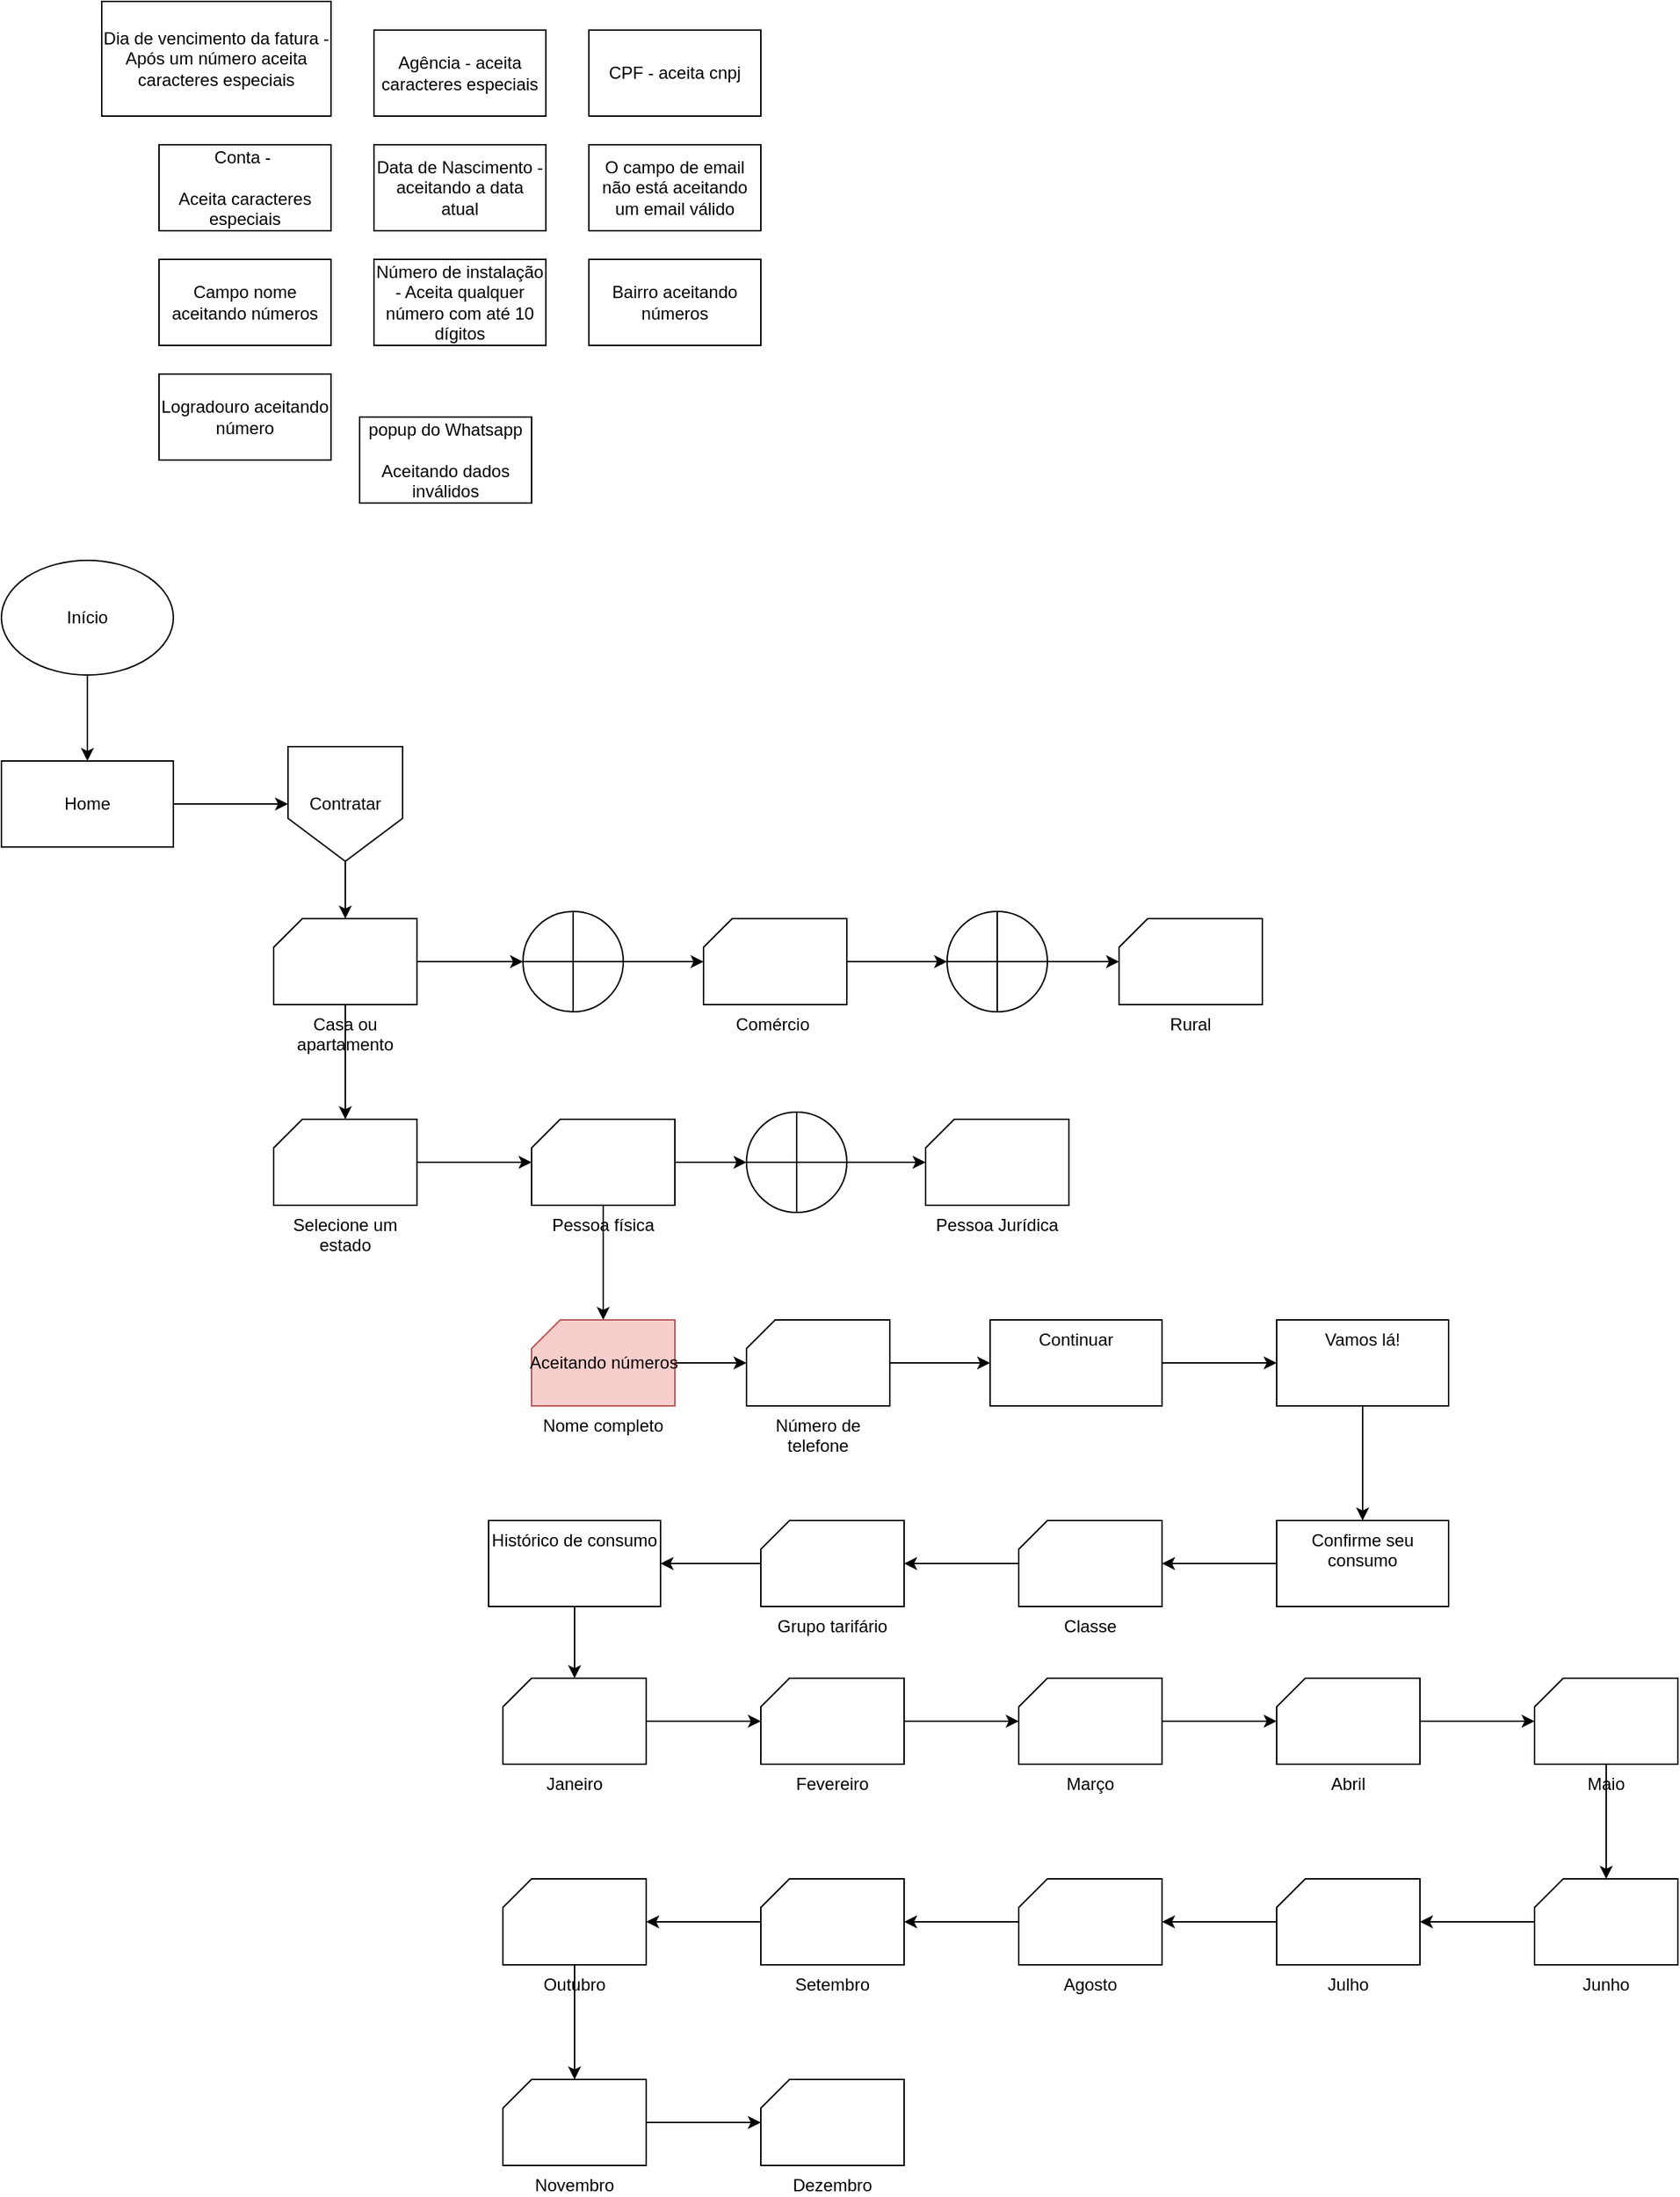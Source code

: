 <mxfile version="21.0.2" type="github">
  <diagram name="Página-1" id="QvSiTJwaeKs1xYG1yuQz">
    <mxGraphModel dx="824" dy="484" grid="1" gridSize="10" guides="1" tooltips="1" connect="1" arrows="1" fold="1" page="1" pageScale="1" pageWidth="827" pageHeight="1169" math="0" shadow="0">
      <root>
        <mxCell id="0" />
        <mxCell id="1" parent="0" />
        <mxCell id="a3pwXa6y-IH8qgYmV6d7-1" value="Dia de vencimento da fatura -&lt;br&gt;Após um número aceita&lt;br&gt;caracteres especiais" style="rounded=0;whiteSpace=wrap;html=1;" vertex="1" parent="1">
          <mxGeometry x="120" y="90" width="160" height="80" as="geometry" />
        </mxCell>
        <mxCell id="a3pwXa6y-IH8qgYmV6d7-2" value="Agência - aceita caracteres especiais" style="whiteSpace=wrap;html=1;" vertex="1" parent="1">
          <mxGeometry x="310" y="110" width="120" height="60" as="geometry" />
        </mxCell>
        <mxCell id="a3pwXa6y-IH8qgYmV6d7-4" value="Conta -&amp;nbsp;&lt;br&gt;&lt;br&gt;Aceita caracteres especiais" style="whiteSpace=wrap;html=1;" vertex="1" parent="1">
          <mxGeometry x="160" y="190" width="120" height="60" as="geometry" />
        </mxCell>
        <mxCell id="a3pwXa6y-IH8qgYmV6d7-5" value="Data de Nascimento - aceitando a data atual" style="whiteSpace=wrap;html=1;" vertex="1" parent="1">
          <mxGeometry x="310" y="190" width="120" height="60" as="geometry" />
        </mxCell>
        <mxCell id="a3pwXa6y-IH8qgYmV6d7-6" value="CPF - aceita cnpj&lt;br&gt;" style="rounded=0;whiteSpace=wrap;html=1;" vertex="1" parent="1">
          <mxGeometry x="460" y="110" width="120" height="60" as="geometry" />
        </mxCell>
        <mxCell id="a3pwXa6y-IH8qgYmV6d7-7" value="O campo de email não está aceitando um email válido" style="rounded=0;whiteSpace=wrap;html=1;" vertex="1" parent="1">
          <mxGeometry x="460" y="190" width="120" height="60" as="geometry" />
        </mxCell>
        <mxCell id="a3pwXa6y-IH8qgYmV6d7-8" value="Campo nome aceitando números" style="whiteSpace=wrap;html=1;" vertex="1" parent="1">
          <mxGeometry x="160" y="270" width="120" height="60" as="geometry" />
        </mxCell>
        <mxCell id="a3pwXa6y-IH8qgYmV6d7-9" value="Número de instalação - Aceita qualquer número com até 10 dígitos" style="whiteSpace=wrap;html=1;" vertex="1" parent="1">
          <mxGeometry x="310" y="270" width="120" height="60" as="geometry" />
        </mxCell>
        <mxCell id="a3pwXa6y-IH8qgYmV6d7-11" value="Bairro aceitando números" style="whiteSpace=wrap;html=1;" vertex="1" parent="1">
          <mxGeometry x="460" y="270" width="120" height="60" as="geometry" />
        </mxCell>
        <mxCell id="a3pwXa6y-IH8qgYmV6d7-12" value="Logradouro aceitando número" style="whiteSpace=wrap;html=1;" vertex="1" parent="1">
          <mxGeometry x="160" y="350" width="120" height="60" as="geometry" />
        </mxCell>
        <mxCell id="a3pwXa6y-IH8qgYmV6d7-14" value="popup do Whatsapp&lt;br&gt;&lt;br&gt;Aceitando dados inválidos" style="whiteSpace=wrap;html=1;" vertex="1" parent="1">
          <mxGeometry x="300" y="380" width="120" height="60" as="geometry" />
        </mxCell>
        <mxCell id="a3pwXa6y-IH8qgYmV6d7-18" value="" style="edgeStyle=orthogonalEdgeStyle;rounded=0;orthogonalLoop=1;jettySize=auto;html=1;" edge="1" parent="1" source="a3pwXa6y-IH8qgYmV6d7-16" target="a3pwXa6y-IH8qgYmV6d7-17">
          <mxGeometry relative="1" as="geometry" />
        </mxCell>
        <mxCell id="a3pwXa6y-IH8qgYmV6d7-16" value="Início" style="ellipse;whiteSpace=wrap;html=1;" vertex="1" parent="1">
          <mxGeometry x="50" y="480" width="120" height="80" as="geometry" />
        </mxCell>
        <mxCell id="a3pwXa6y-IH8qgYmV6d7-20" value="" style="edgeStyle=orthogonalEdgeStyle;rounded=0;orthogonalLoop=1;jettySize=auto;html=1;" edge="1" parent="1" source="a3pwXa6y-IH8qgYmV6d7-17" target="a3pwXa6y-IH8qgYmV6d7-19">
          <mxGeometry relative="1" as="geometry" />
        </mxCell>
        <mxCell id="a3pwXa6y-IH8qgYmV6d7-17" value="Home" style="whiteSpace=wrap;html=1;" vertex="1" parent="1">
          <mxGeometry x="50" y="620" width="120" height="60" as="geometry" />
        </mxCell>
        <mxCell id="a3pwXa6y-IH8qgYmV6d7-23" value="" style="edgeStyle=orthogonalEdgeStyle;rounded=0;orthogonalLoop=1;jettySize=auto;html=1;" edge="1" parent="1" source="a3pwXa6y-IH8qgYmV6d7-19" target="a3pwXa6y-IH8qgYmV6d7-22">
          <mxGeometry relative="1" as="geometry" />
        </mxCell>
        <mxCell id="a3pwXa6y-IH8qgYmV6d7-19" value="Contratar" style="shape=offPageConnector;whiteSpace=wrap;html=1;" vertex="1" parent="1">
          <mxGeometry x="250" y="610" width="80" height="80" as="geometry" />
        </mxCell>
        <mxCell id="a3pwXa6y-IH8qgYmV6d7-25" value="" style="edgeStyle=orthogonalEdgeStyle;rounded=0;orthogonalLoop=1;jettySize=auto;html=1;" edge="1" parent="1" source="a3pwXa6y-IH8qgYmV6d7-22" target="a3pwXa6y-IH8qgYmV6d7-24">
          <mxGeometry relative="1" as="geometry" />
        </mxCell>
        <mxCell id="a3pwXa6y-IH8qgYmV6d7-35" value="" style="edgeStyle=orthogonalEdgeStyle;rounded=0;orthogonalLoop=1;jettySize=auto;html=1;" edge="1" parent="1" source="a3pwXa6y-IH8qgYmV6d7-22" target="a3pwXa6y-IH8qgYmV6d7-34">
          <mxGeometry relative="1" as="geometry" />
        </mxCell>
        <mxCell id="a3pwXa6y-IH8qgYmV6d7-22" value="Casa ou apartamento" style="verticalLabelPosition=bottom;verticalAlign=top;html=1;shape=card;whiteSpace=wrap;size=20;arcSize=12;" vertex="1" parent="1">
          <mxGeometry x="240" y="730" width="100" height="60" as="geometry" />
        </mxCell>
        <mxCell id="a3pwXa6y-IH8qgYmV6d7-27" value="" style="edgeStyle=orthogonalEdgeStyle;rounded=0;orthogonalLoop=1;jettySize=auto;html=1;" edge="1" parent="1" source="a3pwXa6y-IH8qgYmV6d7-24" target="a3pwXa6y-IH8qgYmV6d7-26">
          <mxGeometry relative="1" as="geometry" />
        </mxCell>
        <mxCell id="a3pwXa6y-IH8qgYmV6d7-24" value="" style="verticalLabelPosition=bottom;verticalAlign=top;html=1;shape=mxgraph.flowchart.summing_function;" vertex="1" parent="1">
          <mxGeometry x="414" y="725" width="70" height="70" as="geometry" />
        </mxCell>
        <mxCell id="a3pwXa6y-IH8qgYmV6d7-32" value="" style="edgeStyle=orthogonalEdgeStyle;rounded=0;orthogonalLoop=1;jettySize=auto;html=1;" edge="1" parent="1" source="a3pwXa6y-IH8qgYmV6d7-26" target="a3pwXa6y-IH8qgYmV6d7-30">
          <mxGeometry relative="1" as="geometry" />
        </mxCell>
        <mxCell id="a3pwXa6y-IH8qgYmV6d7-26" value="Comércio&lt;span style=&quot;white-space: pre;&quot;&gt;	&lt;/span&gt;" style="verticalLabelPosition=bottom;verticalAlign=top;html=1;shape=card;whiteSpace=wrap;size=20;arcSize=12;" vertex="1" parent="1">
          <mxGeometry x="540" y="730" width="100" height="60" as="geometry" />
        </mxCell>
        <mxCell id="a3pwXa6y-IH8qgYmV6d7-28" value="Rural" style="verticalLabelPosition=bottom;verticalAlign=top;html=1;shape=card;whiteSpace=wrap;size=20;arcSize=12;" vertex="1" parent="1">
          <mxGeometry x="830" y="730" width="100" height="60" as="geometry" />
        </mxCell>
        <mxCell id="a3pwXa6y-IH8qgYmV6d7-33" value="" style="edgeStyle=orthogonalEdgeStyle;rounded=0;orthogonalLoop=1;jettySize=auto;html=1;" edge="1" parent="1" source="a3pwXa6y-IH8qgYmV6d7-30" target="a3pwXa6y-IH8qgYmV6d7-28">
          <mxGeometry relative="1" as="geometry" />
        </mxCell>
        <mxCell id="a3pwXa6y-IH8qgYmV6d7-30" value="" style="verticalLabelPosition=bottom;verticalAlign=top;html=1;shape=mxgraph.flowchart.summing_function;" vertex="1" parent="1">
          <mxGeometry x="710" y="725" width="70" height="70" as="geometry" />
        </mxCell>
        <mxCell id="a3pwXa6y-IH8qgYmV6d7-37" value="" style="edgeStyle=orthogonalEdgeStyle;rounded=0;orthogonalLoop=1;jettySize=auto;html=1;" edge="1" parent="1" source="a3pwXa6y-IH8qgYmV6d7-34" target="a3pwXa6y-IH8qgYmV6d7-36">
          <mxGeometry relative="1" as="geometry" />
        </mxCell>
        <mxCell id="a3pwXa6y-IH8qgYmV6d7-34" value="Selecione um estado" style="verticalLabelPosition=bottom;verticalAlign=top;html=1;shape=card;whiteSpace=wrap;size=20;arcSize=12;" vertex="1" parent="1">
          <mxGeometry x="240" y="870" width="100" height="60" as="geometry" />
        </mxCell>
        <mxCell id="a3pwXa6y-IH8qgYmV6d7-39" value="" style="edgeStyle=orthogonalEdgeStyle;rounded=0;orthogonalLoop=1;jettySize=auto;html=1;" edge="1" parent="1" source="a3pwXa6y-IH8qgYmV6d7-36" target="a3pwXa6y-IH8qgYmV6d7-38">
          <mxGeometry relative="1" as="geometry" />
        </mxCell>
        <mxCell id="a3pwXa6y-IH8qgYmV6d7-43" value="" style="edgeStyle=orthogonalEdgeStyle;rounded=0;orthogonalLoop=1;jettySize=auto;html=1;" edge="1" parent="1" source="a3pwXa6y-IH8qgYmV6d7-36" target="a3pwXa6y-IH8qgYmV6d7-42">
          <mxGeometry relative="1" as="geometry" />
        </mxCell>
        <mxCell id="a3pwXa6y-IH8qgYmV6d7-36" value="Pessoa física" style="verticalLabelPosition=bottom;verticalAlign=top;html=1;shape=card;whiteSpace=wrap;size=20;arcSize=12;" vertex="1" parent="1">
          <mxGeometry x="420" y="870" width="100" height="60" as="geometry" />
        </mxCell>
        <mxCell id="a3pwXa6y-IH8qgYmV6d7-41" value="" style="edgeStyle=orthogonalEdgeStyle;rounded=0;orthogonalLoop=1;jettySize=auto;html=1;" edge="1" parent="1" source="a3pwXa6y-IH8qgYmV6d7-38" target="a3pwXa6y-IH8qgYmV6d7-40">
          <mxGeometry relative="1" as="geometry" />
        </mxCell>
        <mxCell id="a3pwXa6y-IH8qgYmV6d7-38" value="" style="verticalLabelPosition=bottom;verticalAlign=top;html=1;shape=mxgraph.flowchart.summing_function;" vertex="1" parent="1">
          <mxGeometry x="570" y="865" width="70" height="70" as="geometry" />
        </mxCell>
        <mxCell id="a3pwXa6y-IH8qgYmV6d7-40" value="Pessoa Jurídica" style="verticalLabelPosition=bottom;verticalAlign=top;html=1;shape=card;whiteSpace=wrap;size=20;arcSize=12;" vertex="1" parent="1">
          <mxGeometry x="695" y="870" width="100" height="60" as="geometry" />
        </mxCell>
        <mxCell id="a3pwXa6y-IH8qgYmV6d7-47" value="" style="edgeStyle=orthogonalEdgeStyle;rounded=0;orthogonalLoop=1;jettySize=auto;html=1;" edge="1" parent="1" source="a3pwXa6y-IH8qgYmV6d7-42" target="a3pwXa6y-IH8qgYmV6d7-45">
          <mxGeometry relative="1" as="geometry" />
        </mxCell>
        <mxCell id="a3pwXa6y-IH8qgYmV6d7-42" value="Nome completo" style="verticalLabelPosition=bottom;verticalAlign=top;html=1;shape=card;whiteSpace=wrap;size=20;arcSize=12;fillColor=#f8cecc;strokeColor=#b85450;" vertex="1" parent="1">
          <mxGeometry x="420" y="1010" width="100" height="60" as="geometry" />
        </mxCell>
        <mxCell id="a3pwXa6y-IH8qgYmV6d7-44" value="Aceitando números" style="text;html=1;align=center;verticalAlign=middle;resizable=0;points=[];autosize=1;strokeColor=none;fillColor=none;" vertex="1" parent="1">
          <mxGeometry x="405" y="1025" width="130" height="30" as="geometry" />
        </mxCell>
        <mxCell id="a3pwXa6y-IH8qgYmV6d7-50" value="" style="edgeStyle=orthogonalEdgeStyle;rounded=0;orthogonalLoop=1;jettySize=auto;html=1;" edge="1" parent="1" source="a3pwXa6y-IH8qgYmV6d7-45" target="a3pwXa6y-IH8qgYmV6d7-49">
          <mxGeometry relative="1" as="geometry" />
        </mxCell>
        <mxCell id="a3pwXa6y-IH8qgYmV6d7-45" value="Número de telefone" style="verticalLabelPosition=bottom;verticalAlign=top;html=1;shape=card;whiteSpace=wrap;size=20;arcSize=12;" vertex="1" parent="1">
          <mxGeometry x="570" y="1010" width="100" height="60" as="geometry" />
        </mxCell>
        <mxCell id="a3pwXa6y-IH8qgYmV6d7-52" value="" style="edgeStyle=orthogonalEdgeStyle;rounded=0;orthogonalLoop=1;jettySize=auto;html=1;" edge="1" parent="1" source="a3pwXa6y-IH8qgYmV6d7-49" target="a3pwXa6y-IH8qgYmV6d7-51">
          <mxGeometry relative="1" as="geometry" />
        </mxCell>
        <mxCell id="a3pwXa6y-IH8qgYmV6d7-49" value="Continuar" style="whiteSpace=wrap;html=1;verticalAlign=top;arcSize=12;" vertex="1" parent="1">
          <mxGeometry x="740" y="1010" width="120" height="60" as="geometry" />
        </mxCell>
        <mxCell id="a3pwXa6y-IH8qgYmV6d7-56" value="" style="edgeStyle=orthogonalEdgeStyle;rounded=0;orthogonalLoop=1;jettySize=auto;html=1;" edge="1" parent="1" source="a3pwXa6y-IH8qgYmV6d7-51" target="a3pwXa6y-IH8qgYmV6d7-55">
          <mxGeometry relative="1" as="geometry" />
        </mxCell>
        <mxCell id="a3pwXa6y-IH8qgYmV6d7-51" value="Vamos lá!" style="whiteSpace=wrap;html=1;verticalAlign=top;arcSize=12;" vertex="1" parent="1">
          <mxGeometry x="940" y="1010" width="120" height="60" as="geometry" />
        </mxCell>
        <mxCell id="a3pwXa6y-IH8qgYmV6d7-58" value="" style="edgeStyle=orthogonalEdgeStyle;rounded=0;orthogonalLoop=1;jettySize=auto;html=1;" edge="1" parent="1" source="a3pwXa6y-IH8qgYmV6d7-55" target="a3pwXa6y-IH8qgYmV6d7-57">
          <mxGeometry relative="1" as="geometry" />
        </mxCell>
        <mxCell id="a3pwXa6y-IH8qgYmV6d7-55" value="Confirme seu consumo" style="whiteSpace=wrap;html=1;verticalAlign=top;arcSize=12;" vertex="1" parent="1">
          <mxGeometry x="940" y="1150" width="120" height="60" as="geometry" />
        </mxCell>
        <mxCell id="a3pwXa6y-IH8qgYmV6d7-60" value="" style="edgeStyle=orthogonalEdgeStyle;rounded=0;orthogonalLoop=1;jettySize=auto;html=1;" edge="1" parent="1" source="a3pwXa6y-IH8qgYmV6d7-57" target="a3pwXa6y-IH8qgYmV6d7-59">
          <mxGeometry relative="1" as="geometry" />
        </mxCell>
        <mxCell id="a3pwXa6y-IH8qgYmV6d7-57" value="Classe" style="verticalLabelPosition=bottom;verticalAlign=top;html=1;shape=card;whiteSpace=wrap;size=20;arcSize=12;" vertex="1" parent="1">
          <mxGeometry x="760" y="1150" width="100" height="60" as="geometry" />
        </mxCell>
        <mxCell id="a3pwXa6y-IH8qgYmV6d7-63" value="" style="edgeStyle=orthogonalEdgeStyle;rounded=0;orthogonalLoop=1;jettySize=auto;html=1;" edge="1" parent="1" source="a3pwXa6y-IH8qgYmV6d7-59" target="a3pwXa6y-IH8qgYmV6d7-62">
          <mxGeometry relative="1" as="geometry" />
        </mxCell>
        <mxCell id="a3pwXa6y-IH8qgYmV6d7-59" value="Grupo tarifário" style="verticalLabelPosition=bottom;verticalAlign=top;html=1;shape=card;whiteSpace=wrap;size=20;arcSize=12;" vertex="1" parent="1">
          <mxGeometry x="580" y="1150" width="100" height="60" as="geometry" />
        </mxCell>
        <mxCell id="a3pwXa6y-IH8qgYmV6d7-65" value="" style="edgeStyle=orthogonalEdgeStyle;rounded=0;orthogonalLoop=1;jettySize=auto;html=1;" edge="1" parent="1" source="a3pwXa6y-IH8qgYmV6d7-62" target="a3pwXa6y-IH8qgYmV6d7-64">
          <mxGeometry relative="1" as="geometry" />
        </mxCell>
        <mxCell id="a3pwXa6y-IH8qgYmV6d7-62" value="Histórico de consumo" style="whiteSpace=wrap;html=1;verticalAlign=top;arcSize=12;" vertex="1" parent="1">
          <mxGeometry x="390" y="1150" width="120" height="60" as="geometry" />
        </mxCell>
        <mxCell id="a3pwXa6y-IH8qgYmV6d7-67" value="" style="edgeStyle=orthogonalEdgeStyle;rounded=0;orthogonalLoop=1;jettySize=auto;html=1;" edge="1" parent="1" source="a3pwXa6y-IH8qgYmV6d7-64" target="a3pwXa6y-IH8qgYmV6d7-66">
          <mxGeometry relative="1" as="geometry" />
        </mxCell>
        <mxCell id="a3pwXa6y-IH8qgYmV6d7-64" value="Janeiro" style="verticalLabelPosition=bottom;verticalAlign=top;html=1;shape=card;whiteSpace=wrap;size=20;arcSize=12;" vertex="1" parent="1">
          <mxGeometry x="400" y="1260" width="100" height="60" as="geometry" />
        </mxCell>
        <mxCell id="a3pwXa6y-IH8qgYmV6d7-69" value="" style="edgeStyle=orthogonalEdgeStyle;rounded=0;orthogonalLoop=1;jettySize=auto;html=1;" edge="1" parent="1" source="a3pwXa6y-IH8qgYmV6d7-66" target="a3pwXa6y-IH8qgYmV6d7-68">
          <mxGeometry relative="1" as="geometry" />
        </mxCell>
        <mxCell id="a3pwXa6y-IH8qgYmV6d7-66" value="Fevereiro" style="verticalLabelPosition=bottom;verticalAlign=top;html=1;shape=card;whiteSpace=wrap;size=20;arcSize=12;" vertex="1" parent="1">
          <mxGeometry x="580" y="1260" width="100" height="60" as="geometry" />
        </mxCell>
        <mxCell id="a3pwXa6y-IH8qgYmV6d7-71" value="" style="edgeStyle=orthogonalEdgeStyle;rounded=0;orthogonalLoop=1;jettySize=auto;html=1;" edge="1" parent="1" source="a3pwXa6y-IH8qgYmV6d7-68" target="a3pwXa6y-IH8qgYmV6d7-70">
          <mxGeometry relative="1" as="geometry" />
        </mxCell>
        <mxCell id="a3pwXa6y-IH8qgYmV6d7-68" value="Março" style="verticalLabelPosition=bottom;verticalAlign=top;html=1;shape=card;whiteSpace=wrap;size=20;arcSize=12;" vertex="1" parent="1">
          <mxGeometry x="760" y="1260" width="100" height="60" as="geometry" />
        </mxCell>
        <mxCell id="a3pwXa6y-IH8qgYmV6d7-73" value="" style="edgeStyle=orthogonalEdgeStyle;rounded=0;orthogonalLoop=1;jettySize=auto;html=1;" edge="1" parent="1" source="a3pwXa6y-IH8qgYmV6d7-70" target="a3pwXa6y-IH8qgYmV6d7-72">
          <mxGeometry relative="1" as="geometry" />
        </mxCell>
        <mxCell id="a3pwXa6y-IH8qgYmV6d7-70" value="Abril" style="verticalLabelPosition=bottom;verticalAlign=top;html=1;shape=card;whiteSpace=wrap;size=20;arcSize=12;" vertex="1" parent="1">
          <mxGeometry x="940" y="1260" width="100" height="60" as="geometry" />
        </mxCell>
        <mxCell id="a3pwXa6y-IH8qgYmV6d7-75" value="" style="edgeStyle=orthogonalEdgeStyle;rounded=0;orthogonalLoop=1;jettySize=auto;html=1;" edge="1" parent="1" source="a3pwXa6y-IH8qgYmV6d7-72" target="a3pwXa6y-IH8qgYmV6d7-74">
          <mxGeometry relative="1" as="geometry" />
        </mxCell>
        <mxCell id="a3pwXa6y-IH8qgYmV6d7-72" value="Maio" style="verticalLabelPosition=bottom;verticalAlign=top;html=1;shape=card;whiteSpace=wrap;size=20;arcSize=12;" vertex="1" parent="1">
          <mxGeometry x="1120" y="1260" width="100" height="60" as="geometry" />
        </mxCell>
        <mxCell id="a3pwXa6y-IH8qgYmV6d7-77" value="" style="edgeStyle=orthogonalEdgeStyle;rounded=0;orthogonalLoop=1;jettySize=auto;html=1;" edge="1" parent="1" source="a3pwXa6y-IH8qgYmV6d7-74" target="a3pwXa6y-IH8qgYmV6d7-76">
          <mxGeometry relative="1" as="geometry" />
        </mxCell>
        <mxCell id="a3pwXa6y-IH8qgYmV6d7-74" value="Junho" style="verticalLabelPosition=bottom;verticalAlign=top;html=1;shape=card;whiteSpace=wrap;size=20;arcSize=12;" vertex="1" parent="1">
          <mxGeometry x="1120" y="1400" width="100" height="60" as="geometry" />
        </mxCell>
        <mxCell id="a3pwXa6y-IH8qgYmV6d7-79" value="" style="edgeStyle=orthogonalEdgeStyle;rounded=0;orthogonalLoop=1;jettySize=auto;html=1;" edge="1" parent="1" source="a3pwXa6y-IH8qgYmV6d7-76" target="a3pwXa6y-IH8qgYmV6d7-78">
          <mxGeometry relative="1" as="geometry" />
        </mxCell>
        <mxCell id="a3pwXa6y-IH8qgYmV6d7-76" value="Julho" style="verticalLabelPosition=bottom;verticalAlign=top;html=1;shape=card;whiteSpace=wrap;size=20;arcSize=12;" vertex="1" parent="1">
          <mxGeometry x="940" y="1400" width="100" height="60" as="geometry" />
        </mxCell>
        <mxCell id="a3pwXa6y-IH8qgYmV6d7-81" value="" style="edgeStyle=orthogonalEdgeStyle;rounded=0;orthogonalLoop=1;jettySize=auto;html=1;" edge="1" parent="1" source="a3pwXa6y-IH8qgYmV6d7-78" target="a3pwXa6y-IH8qgYmV6d7-80">
          <mxGeometry relative="1" as="geometry" />
        </mxCell>
        <mxCell id="a3pwXa6y-IH8qgYmV6d7-78" value="Agosto" style="verticalLabelPosition=bottom;verticalAlign=top;html=1;shape=card;whiteSpace=wrap;size=20;arcSize=12;" vertex="1" parent="1">
          <mxGeometry x="760" y="1400" width="100" height="60" as="geometry" />
        </mxCell>
        <mxCell id="a3pwXa6y-IH8qgYmV6d7-83" value="" style="edgeStyle=orthogonalEdgeStyle;rounded=0;orthogonalLoop=1;jettySize=auto;html=1;" edge="1" parent="1" source="a3pwXa6y-IH8qgYmV6d7-80" target="a3pwXa6y-IH8qgYmV6d7-82">
          <mxGeometry relative="1" as="geometry" />
        </mxCell>
        <mxCell id="a3pwXa6y-IH8qgYmV6d7-80" value="Setembro" style="verticalLabelPosition=bottom;verticalAlign=top;html=1;shape=card;whiteSpace=wrap;size=20;arcSize=12;" vertex="1" parent="1">
          <mxGeometry x="580" y="1400" width="100" height="60" as="geometry" />
        </mxCell>
        <mxCell id="a3pwXa6y-IH8qgYmV6d7-85" value="" style="edgeStyle=orthogonalEdgeStyle;rounded=0;orthogonalLoop=1;jettySize=auto;html=1;" edge="1" parent="1" source="a3pwXa6y-IH8qgYmV6d7-82" target="a3pwXa6y-IH8qgYmV6d7-84">
          <mxGeometry relative="1" as="geometry" />
        </mxCell>
        <mxCell id="a3pwXa6y-IH8qgYmV6d7-82" value="Outubro" style="verticalLabelPosition=bottom;verticalAlign=top;html=1;shape=card;whiteSpace=wrap;size=20;arcSize=12;" vertex="1" parent="1">
          <mxGeometry x="400" y="1400" width="100" height="60" as="geometry" />
        </mxCell>
        <mxCell id="a3pwXa6y-IH8qgYmV6d7-87" value="" style="edgeStyle=orthogonalEdgeStyle;rounded=0;orthogonalLoop=1;jettySize=auto;html=1;" edge="1" parent="1" source="a3pwXa6y-IH8qgYmV6d7-84" target="a3pwXa6y-IH8qgYmV6d7-86">
          <mxGeometry relative="1" as="geometry" />
        </mxCell>
        <mxCell id="a3pwXa6y-IH8qgYmV6d7-84" value="Novembro" style="verticalLabelPosition=bottom;verticalAlign=top;html=1;shape=card;whiteSpace=wrap;size=20;arcSize=12;" vertex="1" parent="1">
          <mxGeometry x="400" y="1540" width="100" height="60" as="geometry" />
        </mxCell>
        <mxCell id="a3pwXa6y-IH8qgYmV6d7-86" value="Dezembro" style="verticalLabelPosition=bottom;verticalAlign=top;html=1;shape=card;whiteSpace=wrap;size=20;arcSize=12;" vertex="1" parent="1">
          <mxGeometry x="580" y="1540" width="100" height="60" as="geometry" />
        </mxCell>
      </root>
    </mxGraphModel>
  </diagram>
</mxfile>
